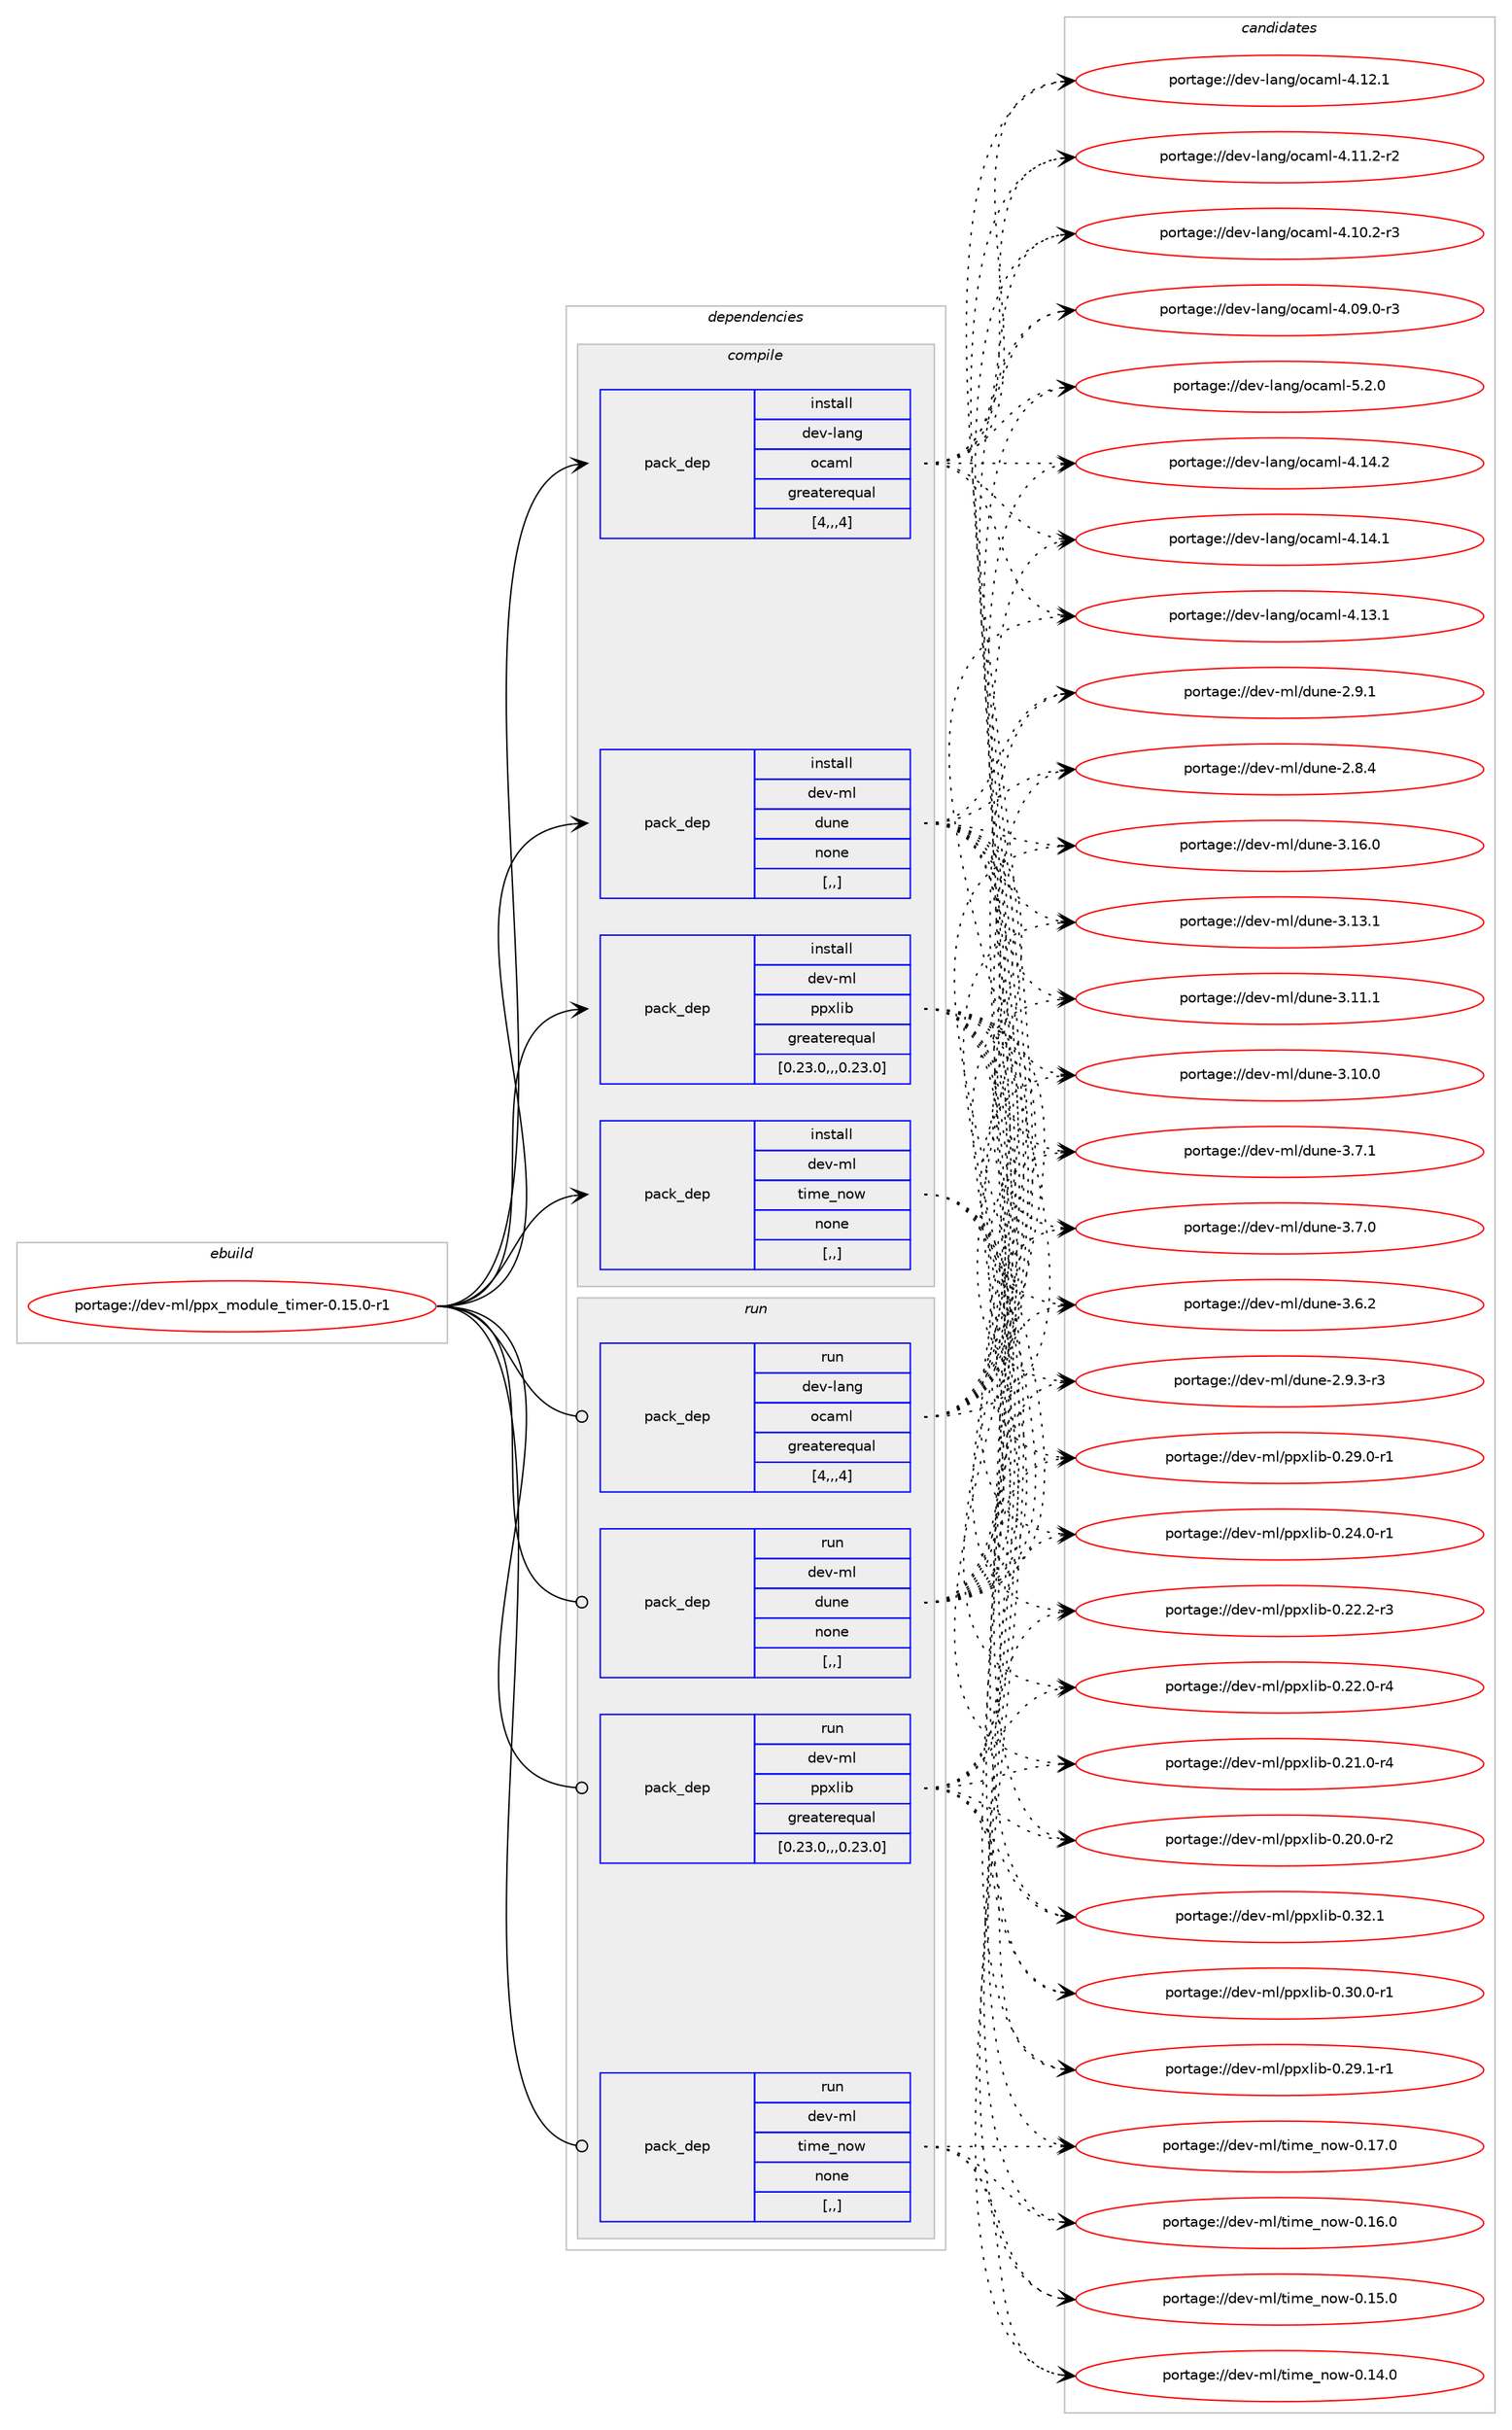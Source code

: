 digraph prolog {

# *************
# Graph options
# *************

newrank=true;
concentrate=true;
compound=true;
graph [rankdir=LR,fontname=Helvetica,fontsize=10,ranksep=1.5];#, ranksep=2.5, nodesep=0.2];
edge  [arrowhead=vee];
node  [fontname=Helvetica,fontsize=10];

# **********
# The ebuild
# **********

subgraph cluster_leftcol {
color=gray;
label=<<i>ebuild</i>>;
id [label="portage://dev-ml/ppx_module_timer-0.15.0-r1", color=red, width=4, href="../dev-ml/ppx_module_timer-0.15.0-r1.svg"];
}

# ****************
# The dependencies
# ****************

subgraph cluster_midcol {
color=gray;
label=<<i>dependencies</i>>;
subgraph cluster_compile {
fillcolor="#eeeeee";
style=filled;
label=<<i>compile</i>>;
subgraph pack92788 {
dependency123777 [label=<<TABLE BORDER="0" CELLBORDER="1" CELLSPACING="0" CELLPADDING="4" WIDTH="220"><TR><TD ROWSPAN="6" CELLPADDING="30">pack_dep</TD></TR><TR><TD WIDTH="110">install</TD></TR><TR><TD>dev-lang</TD></TR><TR><TD>ocaml</TD></TR><TR><TD>greaterequal</TD></TR><TR><TD>[4,,,4]</TD></TR></TABLE>>, shape=none, color=blue];
}
id:e -> dependency123777:w [weight=20,style="solid",arrowhead="vee"];
subgraph pack92789 {
dependency123778 [label=<<TABLE BORDER="0" CELLBORDER="1" CELLSPACING="0" CELLPADDING="4" WIDTH="220"><TR><TD ROWSPAN="6" CELLPADDING="30">pack_dep</TD></TR><TR><TD WIDTH="110">install</TD></TR><TR><TD>dev-ml</TD></TR><TR><TD>dune</TD></TR><TR><TD>none</TD></TR><TR><TD>[,,]</TD></TR></TABLE>>, shape=none, color=blue];
}
id:e -> dependency123778:w [weight=20,style="solid",arrowhead="vee"];
subgraph pack92790 {
dependency123779 [label=<<TABLE BORDER="0" CELLBORDER="1" CELLSPACING="0" CELLPADDING="4" WIDTH="220"><TR><TD ROWSPAN="6" CELLPADDING="30">pack_dep</TD></TR><TR><TD WIDTH="110">install</TD></TR><TR><TD>dev-ml</TD></TR><TR><TD>ppxlib</TD></TR><TR><TD>greaterequal</TD></TR><TR><TD>[0.23.0,,,0.23.0]</TD></TR></TABLE>>, shape=none, color=blue];
}
id:e -> dependency123779:w [weight=20,style="solid",arrowhead="vee"];
subgraph pack92791 {
dependency123780 [label=<<TABLE BORDER="0" CELLBORDER="1" CELLSPACING="0" CELLPADDING="4" WIDTH="220"><TR><TD ROWSPAN="6" CELLPADDING="30">pack_dep</TD></TR><TR><TD WIDTH="110">install</TD></TR><TR><TD>dev-ml</TD></TR><TR><TD>time_now</TD></TR><TR><TD>none</TD></TR><TR><TD>[,,]</TD></TR></TABLE>>, shape=none, color=blue];
}
id:e -> dependency123780:w [weight=20,style="solid",arrowhead="vee"];
}
subgraph cluster_compileandrun {
fillcolor="#eeeeee";
style=filled;
label=<<i>compile and run</i>>;
}
subgraph cluster_run {
fillcolor="#eeeeee";
style=filled;
label=<<i>run</i>>;
subgraph pack92792 {
dependency123781 [label=<<TABLE BORDER="0" CELLBORDER="1" CELLSPACING="0" CELLPADDING="4" WIDTH="220"><TR><TD ROWSPAN="6" CELLPADDING="30">pack_dep</TD></TR><TR><TD WIDTH="110">run</TD></TR><TR><TD>dev-lang</TD></TR><TR><TD>ocaml</TD></TR><TR><TD>greaterequal</TD></TR><TR><TD>[4,,,4]</TD></TR></TABLE>>, shape=none, color=blue];
}
id:e -> dependency123781:w [weight=20,style="solid",arrowhead="odot"];
subgraph pack92793 {
dependency123782 [label=<<TABLE BORDER="0" CELLBORDER="1" CELLSPACING="0" CELLPADDING="4" WIDTH="220"><TR><TD ROWSPAN="6" CELLPADDING="30">pack_dep</TD></TR><TR><TD WIDTH="110">run</TD></TR><TR><TD>dev-ml</TD></TR><TR><TD>dune</TD></TR><TR><TD>none</TD></TR><TR><TD>[,,]</TD></TR></TABLE>>, shape=none, color=blue];
}
id:e -> dependency123782:w [weight=20,style="solid",arrowhead="odot"];
subgraph pack92794 {
dependency123783 [label=<<TABLE BORDER="0" CELLBORDER="1" CELLSPACING="0" CELLPADDING="4" WIDTH="220"><TR><TD ROWSPAN="6" CELLPADDING="30">pack_dep</TD></TR><TR><TD WIDTH="110">run</TD></TR><TR><TD>dev-ml</TD></TR><TR><TD>ppxlib</TD></TR><TR><TD>greaterequal</TD></TR><TR><TD>[0.23.0,,,0.23.0]</TD></TR></TABLE>>, shape=none, color=blue];
}
id:e -> dependency123783:w [weight=20,style="solid",arrowhead="odot"];
subgraph pack92795 {
dependency123784 [label=<<TABLE BORDER="0" CELLBORDER="1" CELLSPACING="0" CELLPADDING="4" WIDTH="220"><TR><TD ROWSPAN="6" CELLPADDING="30">pack_dep</TD></TR><TR><TD WIDTH="110">run</TD></TR><TR><TD>dev-ml</TD></TR><TR><TD>time_now</TD></TR><TR><TD>none</TD></TR><TR><TD>[,,]</TD></TR></TABLE>>, shape=none, color=blue];
}
id:e -> dependency123784:w [weight=20,style="solid",arrowhead="odot"];
}
}

# **************
# The candidates
# **************

subgraph cluster_choices {
rank=same;
color=gray;
label=<<i>candidates</i>>;

subgraph choice92788 {
color=black;
nodesep=1;
choice1001011184510897110103471119997109108455346504648 [label="portage://dev-lang/ocaml-5.2.0", color=red, width=4,href="../dev-lang/ocaml-5.2.0.svg"];
choice100101118451089711010347111999710910845524649524650 [label="portage://dev-lang/ocaml-4.14.2", color=red, width=4,href="../dev-lang/ocaml-4.14.2.svg"];
choice100101118451089711010347111999710910845524649524649 [label="portage://dev-lang/ocaml-4.14.1", color=red, width=4,href="../dev-lang/ocaml-4.14.1.svg"];
choice100101118451089711010347111999710910845524649514649 [label="portage://dev-lang/ocaml-4.13.1", color=red, width=4,href="../dev-lang/ocaml-4.13.1.svg"];
choice100101118451089711010347111999710910845524649504649 [label="portage://dev-lang/ocaml-4.12.1", color=red, width=4,href="../dev-lang/ocaml-4.12.1.svg"];
choice1001011184510897110103471119997109108455246494946504511450 [label="portage://dev-lang/ocaml-4.11.2-r2", color=red, width=4,href="../dev-lang/ocaml-4.11.2-r2.svg"];
choice1001011184510897110103471119997109108455246494846504511451 [label="portage://dev-lang/ocaml-4.10.2-r3", color=red, width=4,href="../dev-lang/ocaml-4.10.2-r3.svg"];
choice1001011184510897110103471119997109108455246485746484511451 [label="portage://dev-lang/ocaml-4.09.0-r3", color=red, width=4,href="../dev-lang/ocaml-4.09.0-r3.svg"];
dependency123777:e -> choice1001011184510897110103471119997109108455346504648:w [style=dotted,weight="100"];
dependency123777:e -> choice100101118451089711010347111999710910845524649524650:w [style=dotted,weight="100"];
dependency123777:e -> choice100101118451089711010347111999710910845524649524649:w [style=dotted,weight="100"];
dependency123777:e -> choice100101118451089711010347111999710910845524649514649:w [style=dotted,weight="100"];
dependency123777:e -> choice100101118451089711010347111999710910845524649504649:w [style=dotted,weight="100"];
dependency123777:e -> choice1001011184510897110103471119997109108455246494946504511450:w [style=dotted,weight="100"];
dependency123777:e -> choice1001011184510897110103471119997109108455246494846504511451:w [style=dotted,weight="100"];
dependency123777:e -> choice1001011184510897110103471119997109108455246485746484511451:w [style=dotted,weight="100"];
}
subgraph choice92789 {
color=black;
nodesep=1;
choice100101118451091084710011711010145514649544648 [label="portage://dev-ml/dune-3.16.0", color=red, width=4,href="../dev-ml/dune-3.16.0.svg"];
choice100101118451091084710011711010145514649514649 [label="portage://dev-ml/dune-3.13.1", color=red, width=4,href="../dev-ml/dune-3.13.1.svg"];
choice100101118451091084710011711010145514649494649 [label="portage://dev-ml/dune-3.11.1", color=red, width=4,href="../dev-ml/dune-3.11.1.svg"];
choice100101118451091084710011711010145514649484648 [label="portage://dev-ml/dune-3.10.0", color=red, width=4,href="../dev-ml/dune-3.10.0.svg"];
choice1001011184510910847100117110101455146554649 [label="portage://dev-ml/dune-3.7.1", color=red, width=4,href="../dev-ml/dune-3.7.1.svg"];
choice1001011184510910847100117110101455146554648 [label="portage://dev-ml/dune-3.7.0", color=red, width=4,href="../dev-ml/dune-3.7.0.svg"];
choice1001011184510910847100117110101455146544650 [label="portage://dev-ml/dune-3.6.2", color=red, width=4,href="../dev-ml/dune-3.6.2.svg"];
choice10010111845109108471001171101014550465746514511451 [label="portage://dev-ml/dune-2.9.3-r3", color=red, width=4,href="../dev-ml/dune-2.9.3-r3.svg"];
choice1001011184510910847100117110101455046574649 [label="portage://dev-ml/dune-2.9.1", color=red, width=4,href="../dev-ml/dune-2.9.1.svg"];
choice1001011184510910847100117110101455046564652 [label="portage://dev-ml/dune-2.8.4", color=red, width=4,href="../dev-ml/dune-2.8.4.svg"];
dependency123778:e -> choice100101118451091084710011711010145514649544648:w [style=dotted,weight="100"];
dependency123778:e -> choice100101118451091084710011711010145514649514649:w [style=dotted,weight="100"];
dependency123778:e -> choice100101118451091084710011711010145514649494649:w [style=dotted,weight="100"];
dependency123778:e -> choice100101118451091084710011711010145514649484648:w [style=dotted,weight="100"];
dependency123778:e -> choice1001011184510910847100117110101455146554649:w [style=dotted,weight="100"];
dependency123778:e -> choice1001011184510910847100117110101455146554648:w [style=dotted,weight="100"];
dependency123778:e -> choice1001011184510910847100117110101455146544650:w [style=dotted,weight="100"];
dependency123778:e -> choice10010111845109108471001171101014550465746514511451:w [style=dotted,weight="100"];
dependency123778:e -> choice1001011184510910847100117110101455046574649:w [style=dotted,weight="100"];
dependency123778:e -> choice1001011184510910847100117110101455046564652:w [style=dotted,weight="100"];
}
subgraph choice92790 {
color=black;
nodesep=1;
choice10010111845109108471121121201081059845484651504649 [label="portage://dev-ml/ppxlib-0.32.1", color=red, width=4,href="../dev-ml/ppxlib-0.32.1.svg"];
choice100101118451091084711211212010810598454846514846484511449 [label="portage://dev-ml/ppxlib-0.30.0-r1", color=red, width=4,href="../dev-ml/ppxlib-0.30.0-r1.svg"];
choice100101118451091084711211212010810598454846505746494511449 [label="portage://dev-ml/ppxlib-0.29.1-r1", color=red, width=4,href="../dev-ml/ppxlib-0.29.1-r1.svg"];
choice100101118451091084711211212010810598454846505746484511449 [label="portage://dev-ml/ppxlib-0.29.0-r1", color=red, width=4,href="../dev-ml/ppxlib-0.29.0-r1.svg"];
choice100101118451091084711211212010810598454846505246484511449 [label="portage://dev-ml/ppxlib-0.24.0-r1", color=red, width=4,href="../dev-ml/ppxlib-0.24.0-r1.svg"];
choice100101118451091084711211212010810598454846505046504511451 [label="portage://dev-ml/ppxlib-0.22.2-r3", color=red, width=4,href="../dev-ml/ppxlib-0.22.2-r3.svg"];
choice100101118451091084711211212010810598454846505046484511452 [label="portage://dev-ml/ppxlib-0.22.0-r4", color=red, width=4,href="../dev-ml/ppxlib-0.22.0-r4.svg"];
choice100101118451091084711211212010810598454846504946484511452 [label="portage://dev-ml/ppxlib-0.21.0-r4", color=red, width=4,href="../dev-ml/ppxlib-0.21.0-r4.svg"];
choice100101118451091084711211212010810598454846504846484511450 [label="portage://dev-ml/ppxlib-0.20.0-r2", color=red, width=4,href="../dev-ml/ppxlib-0.20.0-r2.svg"];
dependency123779:e -> choice10010111845109108471121121201081059845484651504649:w [style=dotted,weight="100"];
dependency123779:e -> choice100101118451091084711211212010810598454846514846484511449:w [style=dotted,weight="100"];
dependency123779:e -> choice100101118451091084711211212010810598454846505746494511449:w [style=dotted,weight="100"];
dependency123779:e -> choice100101118451091084711211212010810598454846505746484511449:w [style=dotted,weight="100"];
dependency123779:e -> choice100101118451091084711211212010810598454846505246484511449:w [style=dotted,weight="100"];
dependency123779:e -> choice100101118451091084711211212010810598454846505046504511451:w [style=dotted,weight="100"];
dependency123779:e -> choice100101118451091084711211212010810598454846505046484511452:w [style=dotted,weight="100"];
dependency123779:e -> choice100101118451091084711211212010810598454846504946484511452:w [style=dotted,weight="100"];
dependency123779:e -> choice100101118451091084711211212010810598454846504846484511450:w [style=dotted,weight="100"];
}
subgraph choice92791 {
color=black;
nodesep=1;
choice10010111845109108471161051091019511011111945484649554648 [label="portage://dev-ml/time_now-0.17.0", color=red, width=4,href="../dev-ml/time_now-0.17.0.svg"];
choice10010111845109108471161051091019511011111945484649544648 [label="portage://dev-ml/time_now-0.16.0", color=red, width=4,href="../dev-ml/time_now-0.16.0.svg"];
choice10010111845109108471161051091019511011111945484649534648 [label="portage://dev-ml/time_now-0.15.0", color=red, width=4,href="../dev-ml/time_now-0.15.0.svg"];
choice10010111845109108471161051091019511011111945484649524648 [label="portage://dev-ml/time_now-0.14.0", color=red, width=4,href="../dev-ml/time_now-0.14.0.svg"];
dependency123780:e -> choice10010111845109108471161051091019511011111945484649554648:w [style=dotted,weight="100"];
dependency123780:e -> choice10010111845109108471161051091019511011111945484649544648:w [style=dotted,weight="100"];
dependency123780:e -> choice10010111845109108471161051091019511011111945484649534648:w [style=dotted,weight="100"];
dependency123780:e -> choice10010111845109108471161051091019511011111945484649524648:w [style=dotted,weight="100"];
}
subgraph choice92792 {
color=black;
nodesep=1;
choice1001011184510897110103471119997109108455346504648 [label="portage://dev-lang/ocaml-5.2.0", color=red, width=4,href="../dev-lang/ocaml-5.2.0.svg"];
choice100101118451089711010347111999710910845524649524650 [label="portage://dev-lang/ocaml-4.14.2", color=red, width=4,href="../dev-lang/ocaml-4.14.2.svg"];
choice100101118451089711010347111999710910845524649524649 [label="portage://dev-lang/ocaml-4.14.1", color=red, width=4,href="../dev-lang/ocaml-4.14.1.svg"];
choice100101118451089711010347111999710910845524649514649 [label="portage://dev-lang/ocaml-4.13.1", color=red, width=4,href="../dev-lang/ocaml-4.13.1.svg"];
choice100101118451089711010347111999710910845524649504649 [label="portage://dev-lang/ocaml-4.12.1", color=red, width=4,href="../dev-lang/ocaml-4.12.1.svg"];
choice1001011184510897110103471119997109108455246494946504511450 [label="portage://dev-lang/ocaml-4.11.2-r2", color=red, width=4,href="../dev-lang/ocaml-4.11.2-r2.svg"];
choice1001011184510897110103471119997109108455246494846504511451 [label="portage://dev-lang/ocaml-4.10.2-r3", color=red, width=4,href="../dev-lang/ocaml-4.10.2-r3.svg"];
choice1001011184510897110103471119997109108455246485746484511451 [label="portage://dev-lang/ocaml-4.09.0-r3", color=red, width=4,href="../dev-lang/ocaml-4.09.0-r3.svg"];
dependency123781:e -> choice1001011184510897110103471119997109108455346504648:w [style=dotted,weight="100"];
dependency123781:e -> choice100101118451089711010347111999710910845524649524650:w [style=dotted,weight="100"];
dependency123781:e -> choice100101118451089711010347111999710910845524649524649:w [style=dotted,weight="100"];
dependency123781:e -> choice100101118451089711010347111999710910845524649514649:w [style=dotted,weight="100"];
dependency123781:e -> choice100101118451089711010347111999710910845524649504649:w [style=dotted,weight="100"];
dependency123781:e -> choice1001011184510897110103471119997109108455246494946504511450:w [style=dotted,weight="100"];
dependency123781:e -> choice1001011184510897110103471119997109108455246494846504511451:w [style=dotted,weight="100"];
dependency123781:e -> choice1001011184510897110103471119997109108455246485746484511451:w [style=dotted,weight="100"];
}
subgraph choice92793 {
color=black;
nodesep=1;
choice100101118451091084710011711010145514649544648 [label="portage://dev-ml/dune-3.16.0", color=red, width=4,href="../dev-ml/dune-3.16.0.svg"];
choice100101118451091084710011711010145514649514649 [label="portage://dev-ml/dune-3.13.1", color=red, width=4,href="../dev-ml/dune-3.13.1.svg"];
choice100101118451091084710011711010145514649494649 [label="portage://dev-ml/dune-3.11.1", color=red, width=4,href="../dev-ml/dune-3.11.1.svg"];
choice100101118451091084710011711010145514649484648 [label="portage://dev-ml/dune-3.10.0", color=red, width=4,href="../dev-ml/dune-3.10.0.svg"];
choice1001011184510910847100117110101455146554649 [label="portage://dev-ml/dune-3.7.1", color=red, width=4,href="../dev-ml/dune-3.7.1.svg"];
choice1001011184510910847100117110101455146554648 [label="portage://dev-ml/dune-3.7.0", color=red, width=4,href="../dev-ml/dune-3.7.0.svg"];
choice1001011184510910847100117110101455146544650 [label="portage://dev-ml/dune-3.6.2", color=red, width=4,href="../dev-ml/dune-3.6.2.svg"];
choice10010111845109108471001171101014550465746514511451 [label="portage://dev-ml/dune-2.9.3-r3", color=red, width=4,href="../dev-ml/dune-2.9.3-r3.svg"];
choice1001011184510910847100117110101455046574649 [label="portage://dev-ml/dune-2.9.1", color=red, width=4,href="../dev-ml/dune-2.9.1.svg"];
choice1001011184510910847100117110101455046564652 [label="portage://dev-ml/dune-2.8.4", color=red, width=4,href="../dev-ml/dune-2.8.4.svg"];
dependency123782:e -> choice100101118451091084710011711010145514649544648:w [style=dotted,weight="100"];
dependency123782:e -> choice100101118451091084710011711010145514649514649:w [style=dotted,weight="100"];
dependency123782:e -> choice100101118451091084710011711010145514649494649:w [style=dotted,weight="100"];
dependency123782:e -> choice100101118451091084710011711010145514649484648:w [style=dotted,weight="100"];
dependency123782:e -> choice1001011184510910847100117110101455146554649:w [style=dotted,weight="100"];
dependency123782:e -> choice1001011184510910847100117110101455146554648:w [style=dotted,weight="100"];
dependency123782:e -> choice1001011184510910847100117110101455146544650:w [style=dotted,weight="100"];
dependency123782:e -> choice10010111845109108471001171101014550465746514511451:w [style=dotted,weight="100"];
dependency123782:e -> choice1001011184510910847100117110101455046574649:w [style=dotted,weight="100"];
dependency123782:e -> choice1001011184510910847100117110101455046564652:w [style=dotted,weight="100"];
}
subgraph choice92794 {
color=black;
nodesep=1;
choice10010111845109108471121121201081059845484651504649 [label="portage://dev-ml/ppxlib-0.32.1", color=red, width=4,href="../dev-ml/ppxlib-0.32.1.svg"];
choice100101118451091084711211212010810598454846514846484511449 [label="portage://dev-ml/ppxlib-0.30.0-r1", color=red, width=4,href="../dev-ml/ppxlib-0.30.0-r1.svg"];
choice100101118451091084711211212010810598454846505746494511449 [label="portage://dev-ml/ppxlib-0.29.1-r1", color=red, width=4,href="../dev-ml/ppxlib-0.29.1-r1.svg"];
choice100101118451091084711211212010810598454846505746484511449 [label="portage://dev-ml/ppxlib-0.29.0-r1", color=red, width=4,href="../dev-ml/ppxlib-0.29.0-r1.svg"];
choice100101118451091084711211212010810598454846505246484511449 [label="portage://dev-ml/ppxlib-0.24.0-r1", color=red, width=4,href="../dev-ml/ppxlib-0.24.0-r1.svg"];
choice100101118451091084711211212010810598454846505046504511451 [label="portage://dev-ml/ppxlib-0.22.2-r3", color=red, width=4,href="../dev-ml/ppxlib-0.22.2-r3.svg"];
choice100101118451091084711211212010810598454846505046484511452 [label="portage://dev-ml/ppxlib-0.22.0-r4", color=red, width=4,href="../dev-ml/ppxlib-0.22.0-r4.svg"];
choice100101118451091084711211212010810598454846504946484511452 [label="portage://dev-ml/ppxlib-0.21.0-r4", color=red, width=4,href="../dev-ml/ppxlib-0.21.0-r4.svg"];
choice100101118451091084711211212010810598454846504846484511450 [label="portage://dev-ml/ppxlib-0.20.0-r2", color=red, width=4,href="../dev-ml/ppxlib-0.20.0-r2.svg"];
dependency123783:e -> choice10010111845109108471121121201081059845484651504649:w [style=dotted,weight="100"];
dependency123783:e -> choice100101118451091084711211212010810598454846514846484511449:w [style=dotted,weight="100"];
dependency123783:e -> choice100101118451091084711211212010810598454846505746494511449:w [style=dotted,weight="100"];
dependency123783:e -> choice100101118451091084711211212010810598454846505746484511449:w [style=dotted,weight="100"];
dependency123783:e -> choice100101118451091084711211212010810598454846505246484511449:w [style=dotted,weight="100"];
dependency123783:e -> choice100101118451091084711211212010810598454846505046504511451:w [style=dotted,weight="100"];
dependency123783:e -> choice100101118451091084711211212010810598454846505046484511452:w [style=dotted,weight="100"];
dependency123783:e -> choice100101118451091084711211212010810598454846504946484511452:w [style=dotted,weight="100"];
dependency123783:e -> choice100101118451091084711211212010810598454846504846484511450:w [style=dotted,weight="100"];
}
subgraph choice92795 {
color=black;
nodesep=1;
choice10010111845109108471161051091019511011111945484649554648 [label="portage://dev-ml/time_now-0.17.0", color=red, width=4,href="../dev-ml/time_now-0.17.0.svg"];
choice10010111845109108471161051091019511011111945484649544648 [label="portage://dev-ml/time_now-0.16.0", color=red, width=4,href="../dev-ml/time_now-0.16.0.svg"];
choice10010111845109108471161051091019511011111945484649534648 [label="portage://dev-ml/time_now-0.15.0", color=red, width=4,href="../dev-ml/time_now-0.15.0.svg"];
choice10010111845109108471161051091019511011111945484649524648 [label="portage://dev-ml/time_now-0.14.0", color=red, width=4,href="../dev-ml/time_now-0.14.0.svg"];
dependency123784:e -> choice10010111845109108471161051091019511011111945484649554648:w [style=dotted,weight="100"];
dependency123784:e -> choice10010111845109108471161051091019511011111945484649544648:w [style=dotted,weight="100"];
dependency123784:e -> choice10010111845109108471161051091019511011111945484649534648:w [style=dotted,weight="100"];
dependency123784:e -> choice10010111845109108471161051091019511011111945484649524648:w [style=dotted,weight="100"];
}
}

}
